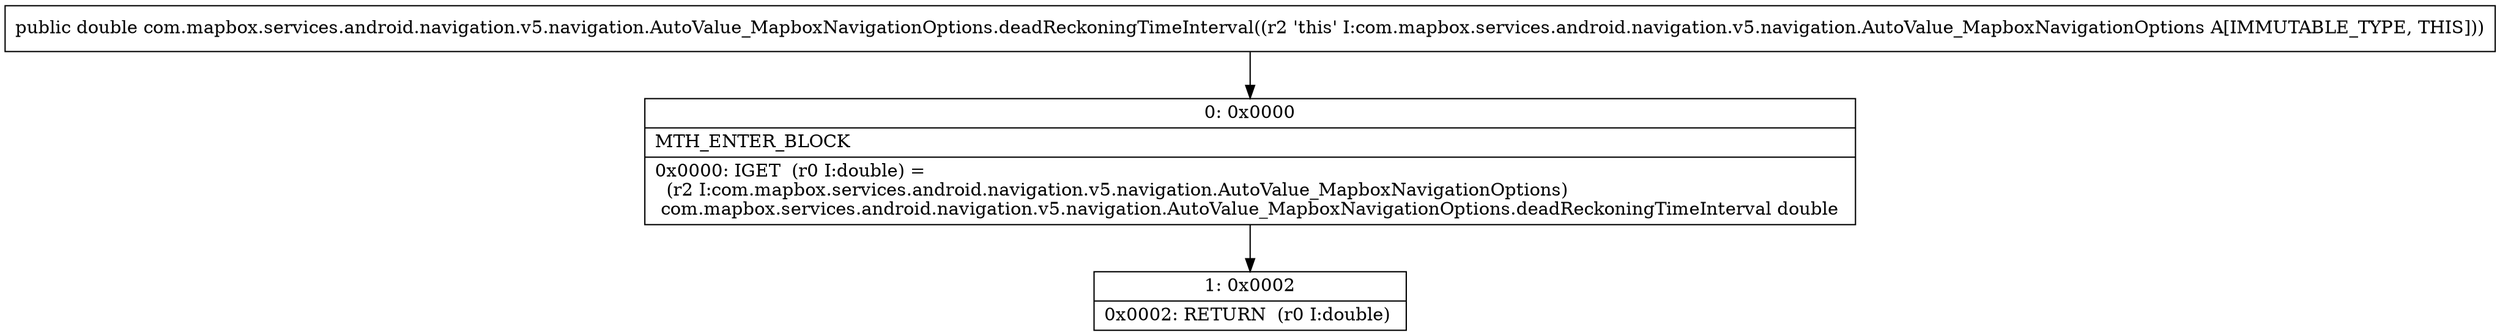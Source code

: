 digraph "CFG forcom.mapbox.services.android.navigation.v5.navigation.AutoValue_MapboxNavigationOptions.deadReckoningTimeInterval()D" {
Node_0 [shape=record,label="{0\:\ 0x0000|MTH_ENTER_BLOCK\l|0x0000: IGET  (r0 I:double) = \l  (r2 I:com.mapbox.services.android.navigation.v5.navigation.AutoValue_MapboxNavigationOptions)\l com.mapbox.services.android.navigation.v5.navigation.AutoValue_MapboxNavigationOptions.deadReckoningTimeInterval double \l}"];
Node_1 [shape=record,label="{1\:\ 0x0002|0x0002: RETURN  (r0 I:double) \l}"];
MethodNode[shape=record,label="{public double com.mapbox.services.android.navigation.v5.navigation.AutoValue_MapboxNavigationOptions.deadReckoningTimeInterval((r2 'this' I:com.mapbox.services.android.navigation.v5.navigation.AutoValue_MapboxNavigationOptions A[IMMUTABLE_TYPE, THIS])) }"];
MethodNode -> Node_0;
Node_0 -> Node_1;
}

